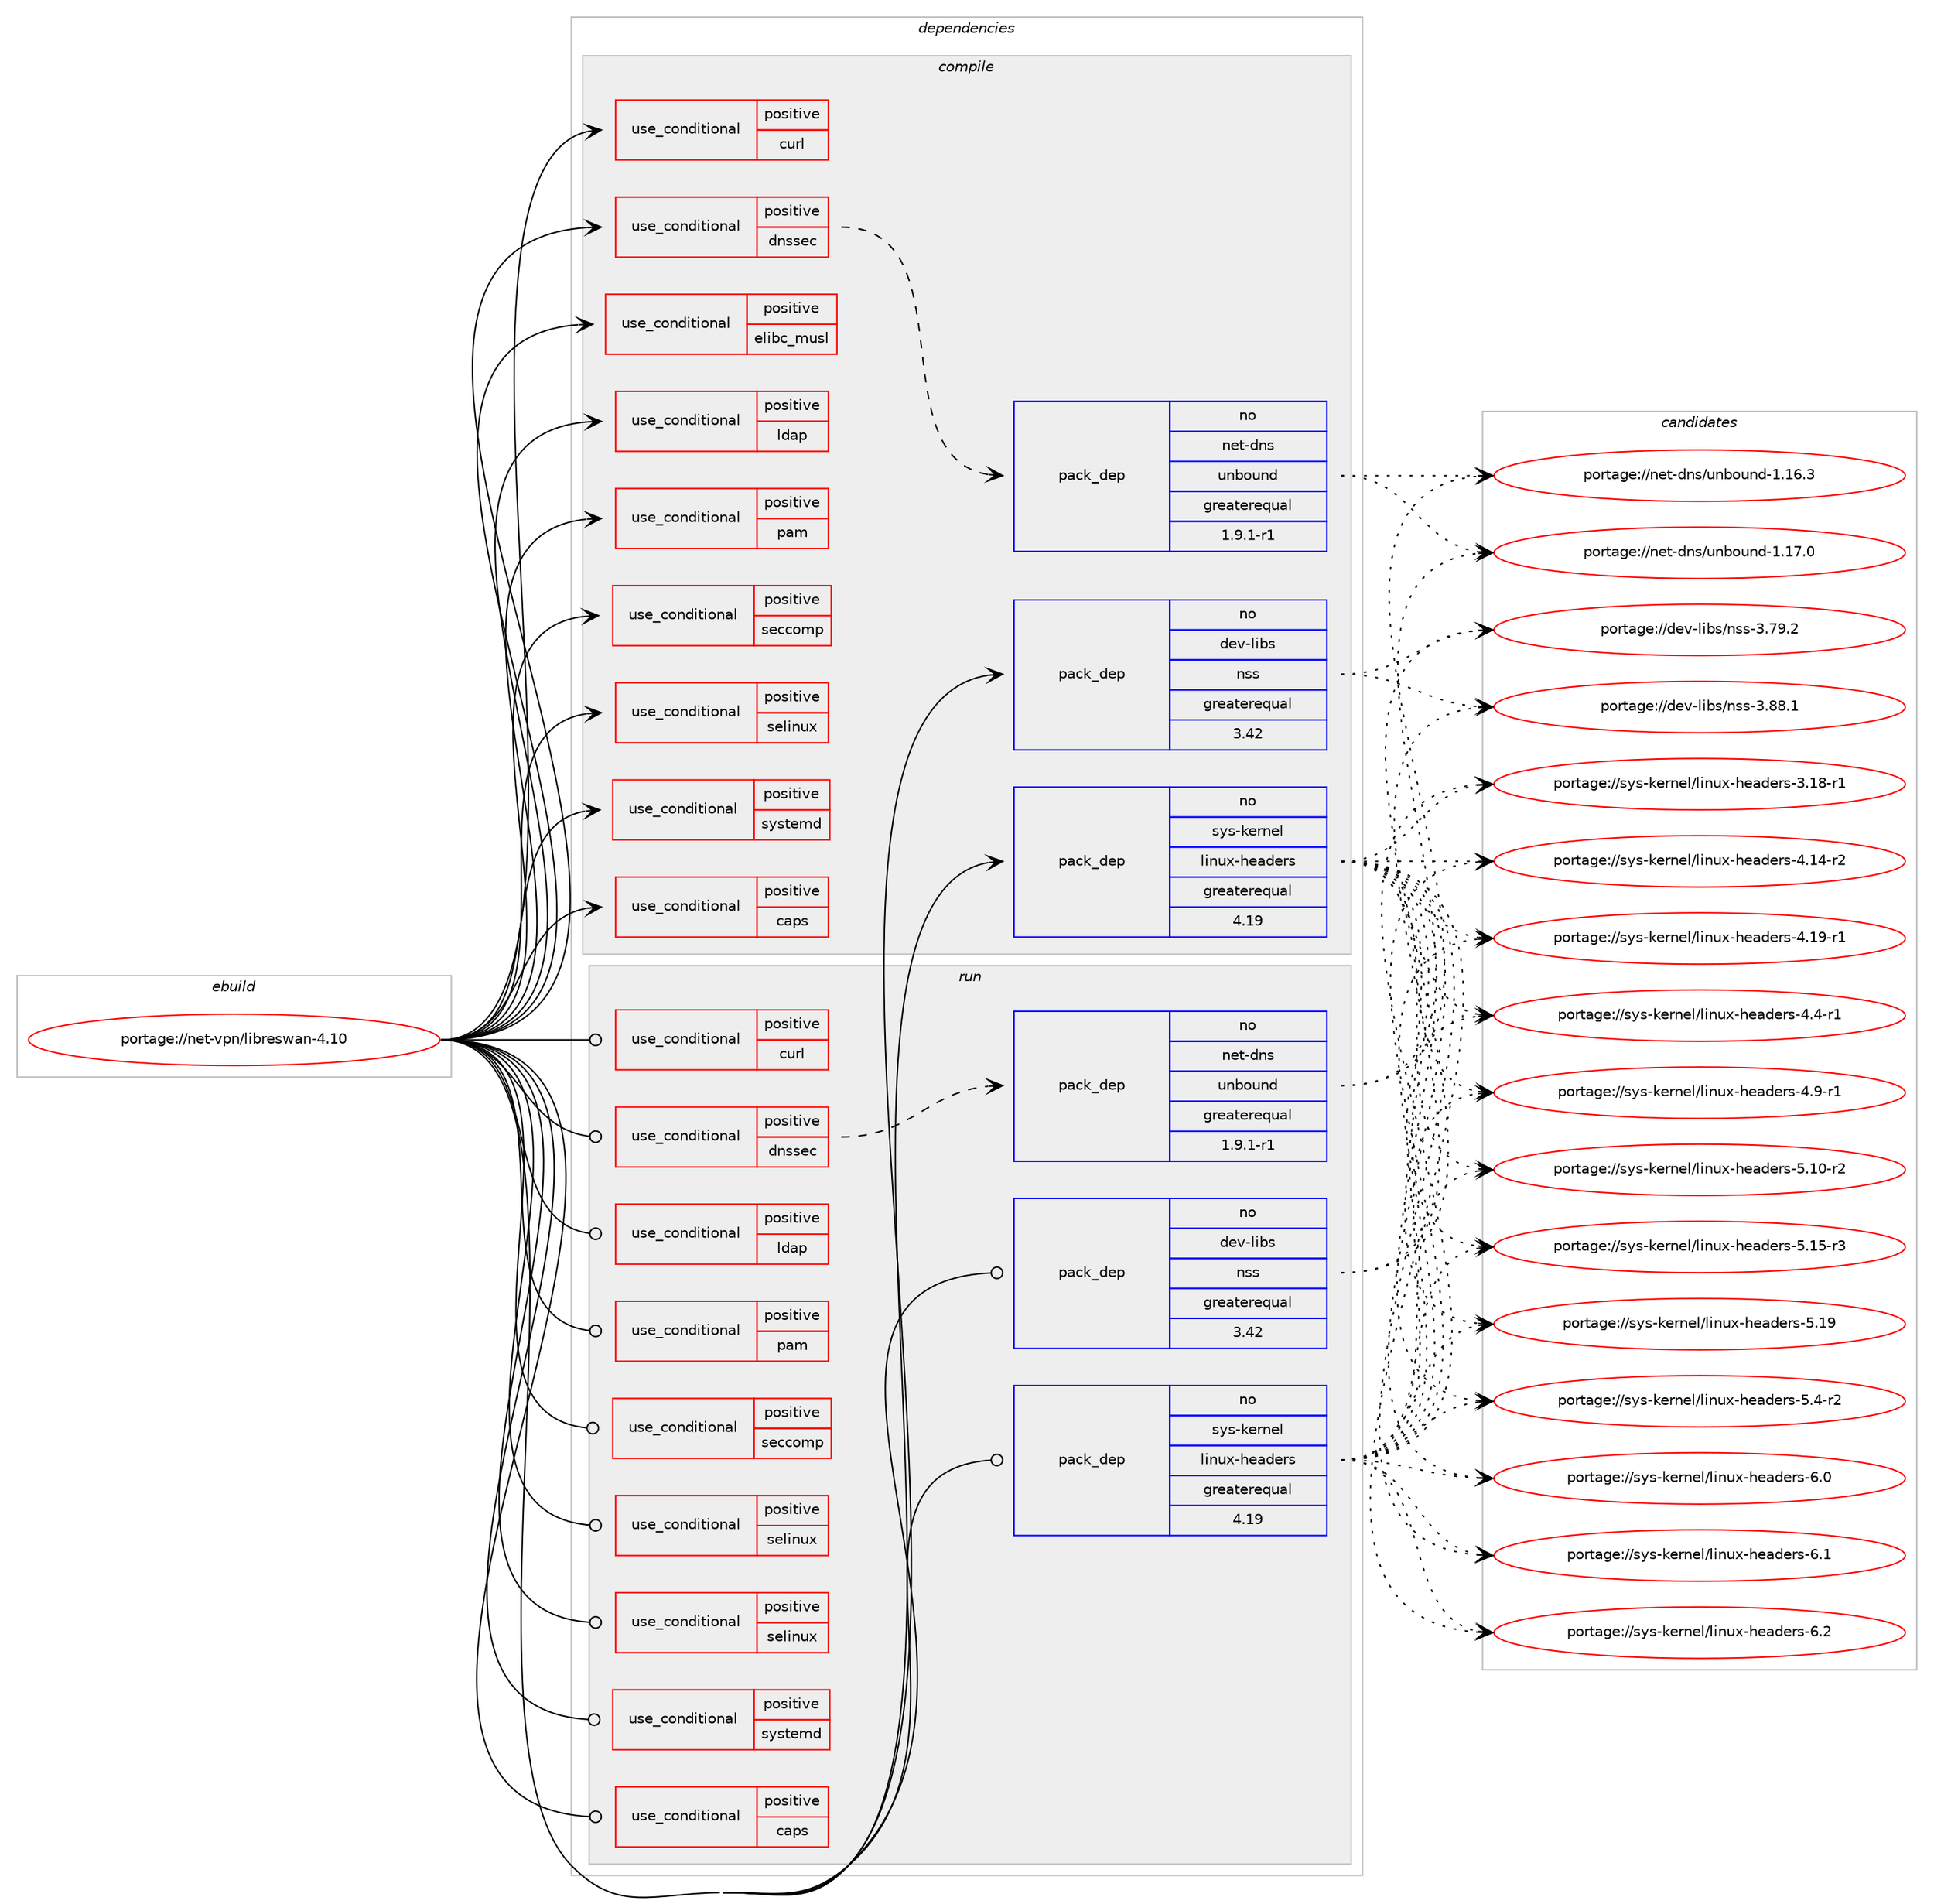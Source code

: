 digraph prolog {

# *************
# Graph options
# *************

newrank=true;
concentrate=true;
compound=true;
graph [rankdir=LR,fontname=Helvetica,fontsize=10,ranksep=1.5];#, ranksep=2.5, nodesep=0.2];
edge  [arrowhead=vee];
node  [fontname=Helvetica,fontsize=10];

# **********
# The ebuild
# **********

subgraph cluster_leftcol {
color=gray;
rank=same;
label=<<i>ebuild</i>>;
id [label="portage://net-vpn/libreswan-4.10", color=red, width=4, href="../net-vpn/libreswan-4.10.svg"];
}

# ****************
# The dependencies
# ****************

subgraph cluster_midcol {
color=gray;
label=<<i>dependencies</i>>;
subgraph cluster_compile {
fillcolor="#eeeeee";
style=filled;
label=<<i>compile</i>>;
subgraph cond19 {
dependency55 [label=<<TABLE BORDER="0" CELLBORDER="1" CELLSPACING="0" CELLPADDING="4"><TR><TD ROWSPAN="3" CELLPADDING="10">use_conditional</TD></TR><TR><TD>positive</TD></TR><TR><TD>caps</TD></TR></TABLE>>, shape=none, color=red];
# *** BEGIN UNKNOWN DEPENDENCY TYPE (TODO) ***
# dependency55 -> package_dependency(portage://net-vpn/libreswan-4.10,install,no,sys-libs,libcap-ng,none,[,,],[],[])
# *** END UNKNOWN DEPENDENCY TYPE (TODO) ***

}
id:e -> dependency55:w [weight=20,style="solid",arrowhead="vee"];
subgraph cond20 {
dependency56 [label=<<TABLE BORDER="0" CELLBORDER="1" CELLSPACING="0" CELLPADDING="4"><TR><TD ROWSPAN="3" CELLPADDING="10">use_conditional</TD></TR><TR><TD>positive</TD></TR><TR><TD>curl</TD></TR></TABLE>>, shape=none, color=red];
# *** BEGIN UNKNOWN DEPENDENCY TYPE (TODO) ***
# dependency56 -> package_dependency(portage://net-vpn/libreswan-4.10,install,no,net-misc,curl,none,[,,],[],[])
# *** END UNKNOWN DEPENDENCY TYPE (TODO) ***

}
id:e -> dependency56:w [weight=20,style="solid",arrowhead="vee"];
subgraph cond21 {
dependency57 [label=<<TABLE BORDER="0" CELLBORDER="1" CELLSPACING="0" CELLPADDING="4"><TR><TD ROWSPAN="3" CELLPADDING="10">use_conditional</TD></TR><TR><TD>positive</TD></TR><TR><TD>dnssec</TD></TR></TABLE>>, shape=none, color=red];
subgraph pack37 {
dependency58 [label=<<TABLE BORDER="0" CELLBORDER="1" CELLSPACING="0" CELLPADDING="4" WIDTH="220"><TR><TD ROWSPAN="6" CELLPADDING="30">pack_dep</TD></TR><TR><TD WIDTH="110">no</TD></TR><TR><TD>net-dns</TD></TR><TR><TD>unbound</TD></TR><TR><TD>greaterequal</TD></TR><TR><TD>1.9.1-r1</TD></TR></TABLE>>, shape=none, color=blue];
}
dependency57:e -> dependency58:w [weight=20,style="dashed",arrowhead="vee"];
# *** BEGIN UNKNOWN DEPENDENCY TYPE (TODO) ***
# dependency57 -> package_dependency(portage://net-vpn/libreswan-4.10,install,no,net-libs,ldns,none,[,,],any_same_slot,[])
# *** END UNKNOWN DEPENDENCY TYPE (TODO) ***

}
id:e -> dependency57:w [weight=20,style="solid",arrowhead="vee"];
subgraph cond22 {
dependency59 [label=<<TABLE BORDER="0" CELLBORDER="1" CELLSPACING="0" CELLPADDING="4"><TR><TD ROWSPAN="3" CELLPADDING="10">use_conditional</TD></TR><TR><TD>positive</TD></TR><TR><TD>elibc_musl</TD></TR></TABLE>>, shape=none, color=red];
# *** BEGIN UNKNOWN DEPENDENCY TYPE (TODO) ***
# dependency59 -> package_dependency(portage://net-vpn/libreswan-4.10,install,no,sys-libs,queue-standalone,none,[,,],[],[])
# *** END UNKNOWN DEPENDENCY TYPE (TODO) ***

}
id:e -> dependency59:w [weight=20,style="solid",arrowhead="vee"];
subgraph cond23 {
dependency60 [label=<<TABLE BORDER="0" CELLBORDER="1" CELLSPACING="0" CELLPADDING="4"><TR><TD ROWSPAN="3" CELLPADDING="10">use_conditional</TD></TR><TR><TD>positive</TD></TR><TR><TD>ldap</TD></TR></TABLE>>, shape=none, color=red];
# *** BEGIN UNKNOWN DEPENDENCY TYPE (TODO) ***
# dependency60 -> package_dependency(portage://net-vpn/libreswan-4.10,install,no,net-nds,openldap,none,[,,],any_same_slot,[])
# *** END UNKNOWN DEPENDENCY TYPE (TODO) ***

}
id:e -> dependency60:w [weight=20,style="solid",arrowhead="vee"];
subgraph cond24 {
dependency61 [label=<<TABLE BORDER="0" CELLBORDER="1" CELLSPACING="0" CELLPADDING="4"><TR><TD ROWSPAN="3" CELLPADDING="10">use_conditional</TD></TR><TR><TD>positive</TD></TR><TR><TD>pam</TD></TR></TABLE>>, shape=none, color=red];
# *** BEGIN UNKNOWN DEPENDENCY TYPE (TODO) ***
# dependency61 -> package_dependency(portage://net-vpn/libreswan-4.10,install,no,sys-libs,pam,none,[,,],[],[])
# *** END UNKNOWN DEPENDENCY TYPE (TODO) ***

}
id:e -> dependency61:w [weight=20,style="solid",arrowhead="vee"];
subgraph cond25 {
dependency62 [label=<<TABLE BORDER="0" CELLBORDER="1" CELLSPACING="0" CELLPADDING="4"><TR><TD ROWSPAN="3" CELLPADDING="10">use_conditional</TD></TR><TR><TD>positive</TD></TR><TR><TD>seccomp</TD></TR></TABLE>>, shape=none, color=red];
# *** BEGIN UNKNOWN DEPENDENCY TYPE (TODO) ***
# dependency62 -> package_dependency(portage://net-vpn/libreswan-4.10,install,no,sys-libs,libseccomp,none,[,,],[],[])
# *** END UNKNOWN DEPENDENCY TYPE (TODO) ***

}
id:e -> dependency62:w [weight=20,style="solid",arrowhead="vee"];
subgraph cond26 {
dependency63 [label=<<TABLE BORDER="0" CELLBORDER="1" CELLSPACING="0" CELLPADDING="4"><TR><TD ROWSPAN="3" CELLPADDING="10">use_conditional</TD></TR><TR><TD>positive</TD></TR><TR><TD>selinux</TD></TR></TABLE>>, shape=none, color=red];
# *** BEGIN UNKNOWN DEPENDENCY TYPE (TODO) ***
# dependency63 -> package_dependency(portage://net-vpn/libreswan-4.10,install,no,sys-libs,libselinux,none,[,,],[],[])
# *** END UNKNOWN DEPENDENCY TYPE (TODO) ***

}
id:e -> dependency63:w [weight=20,style="solid",arrowhead="vee"];
subgraph cond27 {
dependency64 [label=<<TABLE BORDER="0" CELLBORDER="1" CELLSPACING="0" CELLPADDING="4"><TR><TD ROWSPAN="3" CELLPADDING="10">use_conditional</TD></TR><TR><TD>positive</TD></TR><TR><TD>systemd</TD></TR></TABLE>>, shape=none, color=red];
# *** BEGIN UNKNOWN DEPENDENCY TYPE (TODO) ***
# dependency64 -> package_dependency(portage://net-vpn/libreswan-4.10,install,no,sys-apps,systemd,none,[,,],[slot(0),equal],[])
# *** END UNKNOWN DEPENDENCY TYPE (TODO) ***

}
id:e -> dependency64:w [weight=20,style="solid",arrowhead="vee"];
# *** BEGIN UNKNOWN DEPENDENCY TYPE (TODO) ***
# id -> package_dependency(portage://net-vpn/libreswan-4.10,install,no,dev-libs,gmp,none,[,,],[slot(0),equal],[])
# *** END UNKNOWN DEPENDENCY TYPE (TODO) ***

# *** BEGIN UNKNOWN DEPENDENCY TYPE (TODO) ***
# id -> package_dependency(portage://net-vpn/libreswan-4.10,install,no,dev-libs,libevent,none,[,,],[slot(0),equal],[])
# *** END UNKNOWN DEPENDENCY TYPE (TODO) ***

# *** BEGIN UNKNOWN DEPENDENCY TYPE (TODO) ***
# id -> package_dependency(portage://net-vpn/libreswan-4.10,install,no,dev-libs,nspr,none,[,,],[],[])
# *** END UNKNOWN DEPENDENCY TYPE (TODO) ***

subgraph pack38 {
dependency65 [label=<<TABLE BORDER="0" CELLBORDER="1" CELLSPACING="0" CELLPADDING="4" WIDTH="220"><TR><TD ROWSPAN="6" CELLPADDING="30">pack_dep</TD></TR><TR><TD WIDTH="110">no</TD></TR><TR><TD>dev-libs</TD></TR><TR><TD>nss</TD></TR><TR><TD>greaterequal</TD></TR><TR><TD>3.42</TD></TR></TABLE>>, shape=none, color=blue];
}
id:e -> dependency65:w [weight=20,style="solid",arrowhead="vee"];
subgraph pack39 {
dependency66 [label=<<TABLE BORDER="0" CELLBORDER="1" CELLSPACING="0" CELLPADDING="4" WIDTH="220"><TR><TD ROWSPAN="6" CELLPADDING="30">pack_dep</TD></TR><TR><TD WIDTH="110">no</TD></TR><TR><TD>sys-kernel</TD></TR><TR><TD>linux-headers</TD></TR><TR><TD>greaterequal</TD></TR><TR><TD>4.19</TD></TR></TABLE>>, shape=none, color=blue];
}
id:e -> dependency66:w [weight=20,style="solid",arrowhead="vee"];
# *** BEGIN UNKNOWN DEPENDENCY TYPE (TODO) ***
# id -> package_dependency(portage://net-vpn/libreswan-4.10,install,no,virtual,libcrypt,none,[,,],any_same_slot,[])
# *** END UNKNOWN DEPENDENCY TYPE (TODO) ***

}
subgraph cluster_compileandrun {
fillcolor="#eeeeee";
style=filled;
label=<<i>compile and run</i>>;
}
subgraph cluster_run {
fillcolor="#eeeeee";
style=filled;
label=<<i>run</i>>;
subgraph cond28 {
dependency67 [label=<<TABLE BORDER="0" CELLBORDER="1" CELLSPACING="0" CELLPADDING="4"><TR><TD ROWSPAN="3" CELLPADDING="10">use_conditional</TD></TR><TR><TD>positive</TD></TR><TR><TD>caps</TD></TR></TABLE>>, shape=none, color=red];
# *** BEGIN UNKNOWN DEPENDENCY TYPE (TODO) ***
# dependency67 -> package_dependency(portage://net-vpn/libreswan-4.10,run,no,sys-libs,libcap-ng,none,[,,],[],[])
# *** END UNKNOWN DEPENDENCY TYPE (TODO) ***

}
id:e -> dependency67:w [weight=20,style="solid",arrowhead="odot"];
subgraph cond29 {
dependency68 [label=<<TABLE BORDER="0" CELLBORDER="1" CELLSPACING="0" CELLPADDING="4"><TR><TD ROWSPAN="3" CELLPADDING="10">use_conditional</TD></TR><TR><TD>positive</TD></TR><TR><TD>curl</TD></TR></TABLE>>, shape=none, color=red];
# *** BEGIN UNKNOWN DEPENDENCY TYPE (TODO) ***
# dependency68 -> package_dependency(portage://net-vpn/libreswan-4.10,run,no,net-misc,curl,none,[,,],[],[])
# *** END UNKNOWN DEPENDENCY TYPE (TODO) ***

}
id:e -> dependency68:w [weight=20,style="solid",arrowhead="odot"];
subgraph cond30 {
dependency69 [label=<<TABLE BORDER="0" CELLBORDER="1" CELLSPACING="0" CELLPADDING="4"><TR><TD ROWSPAN="3" CELLPADDING="10">use_conditional</TD></TR><TR><TD>positive</TD></TR><TR><TD>dnssec</TD></TR></TABLE>>, shape=none, color=red];
subgraph pack40 {
dependency70 [label=<<TABLE BORDER="0" CELLBORDER="1" CELLSPACING="0" CELLPADDING="4" WIDTH="220"><TR><TD ROWSPAN="6" CELLPADDING="30">pack_dep</TD></TR><TR><TD WIDTH="110">no</TD></TR><TR><TD>net-dns</TD></TR><TR><TD>unbound</TD></TR><TR><TD>greaterequal</TD></TR><TR><TD>1.9.1-r1</TD></TR></TABLE>>, shape=none, color=blue];
}
dependency69:e -> dependency70:w [weight=20,style="dashed",arrowhead="vee"];
# *** BEGIN UNKNOWN DEPENDENCY TYPE (TODO) ***
# dependency69 -> package_dependency(portage://net-vpn/libreswan-4.10,run,no,net-libs,ldns,none,[,,],any_same_slot,[])
# *** END UNKNOWN DEPENDENCY TYPE (TODO) ***

}
id:e -> dependency69:w [weight=20,style="solid",arrowhead="odot"];
subgraph cond31 {
dependency71 [label=<<TABLE BORDER="0" CELLBORDER="1" CELLSPACING="0" CELLPADDING="4"><TR><TD ROWSPAN="3" CELLPADDING="10">use_conditional</TD></TR><TR><TD>positive</TD></TR><TR><TD>ldap</TD></TR></TABLE>>, shape=none, color=red];
# *** BEGIN UNKNOWN DEPENDENCY TYPE (TODO) ***
# dependency71 -> package_dependency(portage://net-vpn/libreswan-4.10,run,no,net-nds,openldap,none,[,,],any_same_slot,[])
# *** END UNKNOWN DEPENDENCY TYPE (TODO) ***

}
id:e -> dependency71:w [weight=20,style="solid",arrowhead="odot"];
subgraph cond32 {
dependency72 [label=<<TABLE BORDER="0" CELLBORDER="1" CELLSPACING="0" CELLPADDING="4"><TR><TD ROWSPAN="3" CELLPADDING="10">use_conditional</TD></TR><TR><TD>positive</TD></TR><TR><TD>pam</TD></TR></TABLE>>, shape=none, color=red];
# *** BEGIN UNKNOWN DEPENDENCY TYPE (TODO) ***
# dependency72 -> package_dependency(portage://net-vpn/libreswan-4.10,run,no,sys-libs,pam,none,[,,],[],[])
# *** END UNKNOWN DEPENDENCY TYPE (TODO) ***

}
id:e -> dependency72:w [weight=20,style="solid",arrowhead="odot"];
subgraph cond33 {
dependency73 [label=<<TABLE BORDER="0" CELLBORDER="1" CELLSPACING="0" CELLPADDING="4"><TR><TD ROWSPAN="3" CELLPADDING="10">use_conditional</TD></TR><TR><TD>positive</TD></TR><TR><TD>seccomp</TD></TR></TABLE>>, shape=none, color=red];
# *** BEGIN UNKNOWN DEPENDENCY TYPE (TODO) ***
# dependency73 -> package_dependency(portage://net-vpn/libreswan-4.10,run,no,sys-libs,libseccomp,none,[,,],[],[])
# *** END UNKNOWN DEPENDENCY TYPE (TODO) ***

}
id:e -> dependency73:w [weight=20,style="solid",arrowhead="odot"];
subgraph cond34 {
dependency74 [label=<<TABLE BORDER="0" CELLBORDER="1" CELLSPACING="0" CELLPADDING="4"><TR><TD ROWSPAN="3" CELLPADDING="10">use_conditional</TD></TR><TR><TD>positive</TD></TR><TR><TD>selinux</TD></TR></TABLE>>, shape=none, color=red];
# *** BEGIN UNKNOWN DEPENDENCY TYPE (TODO) ***
# dependency74 -> package_dependency(portage://net-vpn/libreswan-4.10,run,no,sec-policy,selinux-ipsec,none,[,,],[],[])
# *** END UNKNOWN DEPENDENCY TYPE (TODO) ***

}
id:e -> dependency74:w [weight=20,style="solid",arrowhead="odot"];
subgraph cond35 {
dependency75 [label=<<TABLE BORDER="0" CELLBORDER="1" CELLSPACING="0" CELLPADDING="4"><TR><TD ROWSPAN="3" CELLPADDING="10">use_conditional</TD></TR><TR><TD>positive</TD></TR><TR><TD>selinux</TD></TR></TABLE>>, shape=none, color=red];
# *** BEGIN UNKNOWN DEPENDENCY TYPE (TODO) ***
# dependency75 -> package_dependency(portage://net-vpn/libreswan-4.10,run,no,sys-libs,libselinux,none,[,,],[],[])
# *** END UNKNOWN DEPENDENCY TYPE (TODO) ***

}
id:e -> dependency75:w [weight=20,style="solid",arrowhead="odot"];
subgraph cond36 {
dependency76 [label=<<TABLE BORDER="0" CELLBORDER="1" CELLSPACING="0" CELLPADDING="4"><TR><TD ROWSPAN="3" CELLPADDING="10">use_conditional</TD></TR><TR><TD>positive</TD></TR><TR><TD>systemd</TD></TR></TABLE>>, shape=none, color=red];
# *** BEGIN UNKNOWN DEPENDENCY TYPE (TODO) ***
# dependency76 -> package_dependency(portage://net-vpn/libreswan-4.10,run,no,sys-apps,systemd,none,[,,],[slot(0),equal],[])
# *** END UNKNOWN DEPENDENCY TYPE (TODO) ***

}
id:e -> dependency76:w [weight=20,style="solid",arrowhead="odot"];
# *** BEGIN UNKNOWN DEPENDENCY TYPE (TODO) ***
# id -> package_dependency(portage://net-vpn/libreswan-4.10,run,no,dev-libs,gmp,none,[,,],[slot(0),equal],[])
# *** END UNKNOWN DEPENDENCY TYPE (TODO) ***

# *** BEGIN UNKNOWN DEPENDENCY TYPE (TODO) ***
# id -> package_dependency(portage://net-vpn/libreswan-4.10,run,no,dev-libs,libevent,none,[,,],[slot(0),equal],[])
# *** END UNKNOWN DEPENDENCY TYPE (TODO) ***

# *** BEGIN UNKNOWN DEPENDENCY TYPE (TODO) ***
# id -> package_dependency(portage://net-vpn/libreswan-4.10,run,no,dev-libs,nspr,none,[,,],[],[])
# *** END UNKNOWN DEPENDENCY TYPE (TODO) ***

subgraph pack41 {
dependency77 [label=<<TABLE BORDER="0" CELLBORDER="1" CELLSPACING="0" CELLPADDING="4" WIDTH="220"><TR><TD ROWSPAN="6" CELLPADDING="30">pack_dep</TD></TR><TR><TD WIDTH="110">no</TD></TR><TR><TD>dev-libs</TD></TR><TR><TD>nss</TD></TR><TR><TD>greaterequal</TD></TR><TR><TD>3.42</TD></TR></TABLE>>, shape=none, color=blue];
}
id:e -> dependency77:w [weight=20,style="solid",arrowhead="odot"];
# *** BEGIN UNKNOWN DEPENDENCY TYPE (TODO) ***
# id -> package_dependency(portage://net-vpn/libreswan-4.10,run,no,dev-libs,nss,none,[,,],[],[use(enable(utils),positive)])
# *** END UNKNOWN DEPENDENCY TYPE (TODO) ***

# *** BEGIN UNKNOWN DEPENDENCY TYPE (TODO) ***
# id -> package_dependency(portage://net-vpn/libreswan-4.10,run,no,sys-apps,iproute2,none,[,,],[],[])
# *** END UNKNOWN DEPENDENCY TYPE (TODO) ***

subgraph pack42 {
dependency78 [label=<<TABLE BORDER="0" CELLBORDER="1" CELLSPACING="0" CELLPADDING="4" WIDTH="220"><TR><TD ROWSPAN="6" CELLPADDING="30">pack_dep</TD></TR><TR><TD WIDTH="110">no</TD></TR><TR><TD>sys-kernel</TD></TR><TR><TD>linux-headers</TD></TR><TR><TD>greaterequal</TD></TR><TR><TD>4.19</TD></TR></TABLE>>, shape=none, color=blue];
}
id:e -> dependency78:w [weight=20,style="solid",arrowhead="odot"];
# *** BEGIN UNKNOWN DEPENDENCY TYPE (TODO) ***
# id -> package_dependency(portage://net-vpn/libreswan-4.10,run,no,virtual,libcrypt,none,[,,],any_same_slot,[])
# *** END UNKNOWN DEPENDENCY TYPE (TODO) ***

# *** BEGIN UNKNOWN DEPENDENCY TYPE (TODO) ***
# id -> package_dependency(portage://net-vpn/libreswan-4.10,run,no,virtual,tmpfiles,none,[,,],[],[])
# *** END UNKNOWN DEPENDENCY TYPE (TODO) ***

# *** BEGIN UNKNOWN DEPENDENCY TYPE (TODO) ***
# id -> package_dependency(portage://net-vpn/libreswan-4.10,run,weak,net-vpn,strongswan,none,[,,],[],[])
# *** END UNKNOWN DEPENDENCY TYPE (TODO) ***

}
}

# **************
# The candidates
# **************

subgraph cluster_choices {
rank=same;
color=gray;
label=<<i>candidates</i>>;

subgraph choice37 {
color=black;
nodesep=1;
choice11010111645100110115471171109811111711010045494649544651 [label="portage://net-dns/unbound-1.16.3", color=red, width=4,href="../net-dns/unbound-1.16.3.svg"];
choice11010111645100110115471171109811111711010045494649554648 [label="portage://net-dns/unbound-1.17.0", color=red, width=4,href="../net-dns/unbound-1.17.0.svg"];
dependency58:e -> choice11010111645100110115471171109811111711010045494649544651:w [style=dotted,weight="100"];
dependency58:e -> choice11010111645100110115471171109811111711010045494649554648:w [style=dotted,weight="100"];
}
subgraph choice38 {
color=black;
nodesep=1;
choice10010111845108105981154711011511545514655574650 [label="portage://dev-libs/nss-3.79.2", color=red, width=4,href="../dev-libs/nss-3.79.2.svg"];
choice10010111845108105981154711011511545514656564649 [label="portage://dev-libs/nss-3.88.1", color=red, width=4,href="../dev-libs/nss-3.88.1.svg"];
dependency65:e -> choice10010111845108105981154711011511545514655574650:w [style=dotted,weight="100"];
dependency65:e -> choice10010111845108105981154711011511545514656564649:w [style=dotted,weight="100"];
}
subgraph choice39 {
color=black;
nodesep=1;
choice1151211154510710111411010110847108105110117120451041019710010111411545514649564511449 [label="portage://sys-kernel/linux-headers-3.18-r1", color=red, width=4,href="../sys-kernel/linux-headers-3.18-r1.svg"];
choice1151211154510710111411010110847108105110117120451041019710010111411545524649524511450 [label="portage://sys-kernel/linux-headers-4.14-r2", color=red, width=4,href="../sys-kernel/linux-headers-4.14-r2.svg"];
choice1151211154510710111411010110847108105110117120451041019710010111411545524649574511449 [label="portage://sys-kernel/linux-headers-4.19-r1", color=red, width=4,href="../sys-kernel/linux-headers-4.19-r1.svg"];
choice11512111545107101114110101108471081051101171204510410197100101114115455246524511449 [label="portage://sys-kernel/linux-headers-4.4-r1", color=red, width=4,href="../sys-kernel/linux-headers-4.4-r1.svg"];
choice11512111545107101114110101108471081051101171204510410197100101114115455246574511449 [label="portage://sys-kernel/linux-headers-4.9-r1", color=red, width=4,href="../sys-kernel/linux-headers-4.9-r1.svg"];
choice1151211154510710111411010110847108105110117120451041019710010111411545534649484511450 [label="portage://sys-kernel/linux-headers-5.10-r2", color=red, width=4,href="../sys-kernel/linux-headers-5.10-r2.svg"];
choice1151211154510710111411010110847108105110117120451041019710010111411545534649534511451 [label="portage://sys-kernel/linux-headers-5.15-r3", color=red, width=4,href="../sys-kernel/linux-headers-5.15-r3.svg"];
choice115121115451071011141101011084710810511011712045104101971001011141154553464957 [label="portage://sys-kernel/linux-headers-5.19", color=red, width=4,href="../sys-kernel/linux-headers-5.19.svg"];
choice11512111545107101114110101108471081051101171204510410197100101114115455346524511450 [label="portage://sys-kernel/linux-headers-5.4-r2", color=red, width=4,href="../sys-kernel/linux-headers-5.4-r2.svg"];
choice1151211154510710111411010110847108105110117120451041019710010111411545544648 [label="portage://sys-kernel/linux-headers-6.0", color=red, width=4,href="../sys-kernel/linux-headers-6.0.svg"];
choice1151211154510710111411010110847108105110117120451041019710010111411545544649 [label="portage://sys-kernel/linux-headers-6.1", color=red, width=4,href="../sys-kernel/linux-headers-6.1.svg"];
choice1151211154510710111411010110847108105110117120451041019710010111411545544650 [label="portage://sys-kernel/linux-headers-6.2", color=red, width=4,href="../sys-kernel/linux-headers-6.2.svg"];
dependency66:e -> choice1151211154510710111411010110847108105110117120451041019710010111411545514649564511449:w [style=dotted,weight="100"];
dependency66:e -> choice1151211154510710111411010110847108105110117120451041019710010111411545524649524511450:w [style=dotted,weight="100"];
dependency66:e -> choice1151211154510710111411010110847108105110117120451041019710010111411545524649574511449:w [style=dotted,weight="100"];
dependency66:e -> choice11512111545107101114110101108471081051101171204510410197100101114115455246524511449:w [style=dotted,weight="100"];
dependency66:e -> choice11512111545107101114110101108471081051101171204510410197100101114115455246574511449:w [style=dotted,weight="100"];
dependency66:e -> choice1151211154510710111411010110847108105110117120451041019710010111411545534649484511450:w [style=dotted,weight="100"];
dependency66:e -> choice1151211154510710111411010110847108105110117120451041019710010111411545534649534511451:w [style=dotted,weight="100"];
dependency66:e -> choice115121115451071011141101011084710810511011712045104101971001011141154553464957:w [style=dotted,weight="100"];
dependency66:e -> choice11512111545107101114110101108471081051101171204510410197100101114115455346524511450:w [style=dotted,weight="100"];
dependency66:e -> choice1151211154510710111411010110847108105110117120451041019710010111411545544648:w [style=dotted,weight="100"];
dependency66:e -> choice1151211154510710111411010110847108105110117120451041019710010111411545544649:w [style=dotted,weight="100"];
dependency66:e -> choice1151211154510710111411010110847108105110117120451041019710010111411545544650:w [style=dotted,weight="100"];
}
subgraph choice40 {
color=black;
nodesep=1;
choice11010111645100110115471171109811111711010045494649544651 [label="portage://net-dns/unbound-1.16.3", color=red, width=4,href="../net-dns/unbound-1.16.3.svg"];
choice11010111645100110115471171109811111711010045494649554648 [label="portage://net-dns/unbound-1.17.0", color=red, width=4,href="../net-dns/unbound-1.17.0.svg"];
dependency70:e -> choice11010111645100110115471171109811111711010045494649544651:w [style=dotted,weight="100"];
dependency70:e -> choice11010111645100110115471171109811111711010045494649554648:w [style=dotted,weight="100"];
}
subgraph choice41 {
color=black;
nodesep=1;
choice10010111845108105981154711011511545514655574650 [label="portage://dev-libs/nss-3.79.2", color=red, width=4,href="../dev-libs/nss-3.79.2.svg"];
choice10010111845108105981154711011511545514656564649 [label="portage://dev-libs/nss-3.88.1", color=red, width=4,href="../dev-libs/nss-3.88.1.svg"];
dependency77:e -> choice10010111845108105981154711011511545514655574650:w [style=dotted,weight="100"];
dependency77:e -> choice10010111845108105981154711011511545514656564649:w [style=dotted,weight="100"];
}
subgraph choice42 {
color=black;
nodesep=1;
choice1151211154510710111411010110847108105110117120451041019710010111411545514649564511449 [label="portage://sys-kernel/linux-headers-3.18-r1", color=red, width=4,href="../sys-kernel/linux-headers-3.18-r1.svg"];
choice1151211154510710111411010110847108105110117120451041019710010111411545524649524511450 [label="portage://sys-kernel/linux-headers-4.14-r2", color=red, width=4,href="../sys-kernel/linux-headers-4.14-r2.svg"];
choice1151211154510710111411010110847108105110117120451041019710010111411545524649574511449 [label="portage://sys-kernel/linux-headers-4.19-r1", color=red, width=4,href="../sys-kernel/linux-headers-4.19-r1.svg"];
choice11512111545107101114110101108471081051101171204510410197100101114115455246524511449 [label="portage://sys-kernel/linux-headers-4.4-r1", color=red, width=4,href="../sys-kernel/linux-headers-4.4-r1.svg"];
choice11512111545107101114110101108471081051101171204510410197100101114115455246574511449 [label="portage://sys-kernel/linux-headers-4.9-r1", color=red, width=4,href="../sys-kernel/linux-headers-4.9-r1.svg"];
choice1151211154510710111411010110847108105110117120451041019710010111411545534649484511450 [label="portage://sys-kernel/linux-headers-5.10-r2", color=red, width=4,href="../sys-kernel/linux-headers-5.10-r2.svg"];
choice1151211154510710111411010110847108105110117120451041019710010111411545534649534511451 [label="portage://sys-kernel/linux-headers-5.15-r3", color=red, width=4,href="../sys-kernel/linux-headers-5.15-r3.svg"];
choice115121115451071011141101011084710810511011712045104101971001011141154553464957 [label="portage://sys-kernel/linux-headers-5.19", color=red, width=4,href="../sys-kernel/linux-headers-5.19.svg"];
choice11512111545107101114110101108471081051101171204510410197100101114115455346524511450 [label="portage://sys-kernel/linux-headers-5.4-r2", color=red, width=4,href="../sys-kernel/linux-headers-5.4-r2.svg"];
choice1151211154510710111411010110847108105110117120451041019710010111411545544648 [label="portage://sys-kernel/linux-headers-6.0", color=red, width=4,href="../sys-kernel/linux-headers-6.0.svg"];
choice1151211154510710111411010110847108105110117120451041019710010111411545544649 [label="portage://sys-kernel/linux-headers-6.1", color=red, width=4,href="../sys-kernel/linux-headers-6.1.svg"];
choice1151211154510710111411010110847108105110117120451041019710010111411545544650 [label="portage://sys-kernel/linux-headers-6.2", color=red, width=4,href="../sys-kernel/linux-headers-6.2.svg"];
dependency78:e -> choice1151211154510710111411010110847108105110117120451041019710010111411545514649564511449:w [style=dotted,weight="100"];
dependency78:e -> choice1151211154510710111411010110847108105110117120451041019710010111411545524649524511450:w [style=dotted,weight="100"];
dependency78:e -> choice1151211154510710111411010110847108105110117120451041019710010111411545524649574511449:w [style=dotted,weight="100"];
dependency78:e -> choice11512111545107101114110101108471081051101171204510410197100101114115455246524511449:w [style=dotted,weight="100"];
dependency78:e -> choice11512111545107101114110101108471081051101171204510410197100101114115455246574511449:w [style=dotted,weight="100"];
dependency78:e -> choice1151211154510710111411010110847108105110117120451041019710010111411545534649484511450:w [style=dotted,weight="100"];
dependency78:e -> choice1151211154510710111411010110847108105110117120451041019710010111411545534649534511451:w [style=dotted,weight="100"];
dependency78:e -> choice115121115451071011141101011084710810511011712045104101971001011141154553464957:w [style=dotted,weight="100"];
dependency78:e -> choice11512111545107101114110101108471081051101171204510410197100101114115455346524511450:w [style=dotted,weight="100"];
dependency78:e -> choice1151211154510710111411010110847108105110117120451041019710010111411545544648:w [style=dotted,weight="100"];
dependency78:e -> choice1151211154510710111411010110847108105110117120451041019710010111411545544649:w [style=dotted,weight="100"];
dependency78:e -> choice1151211154510710111411010110847108105110117120451041019710010111411545544650:w [style=dotted,weight="100"];
}
}

}
